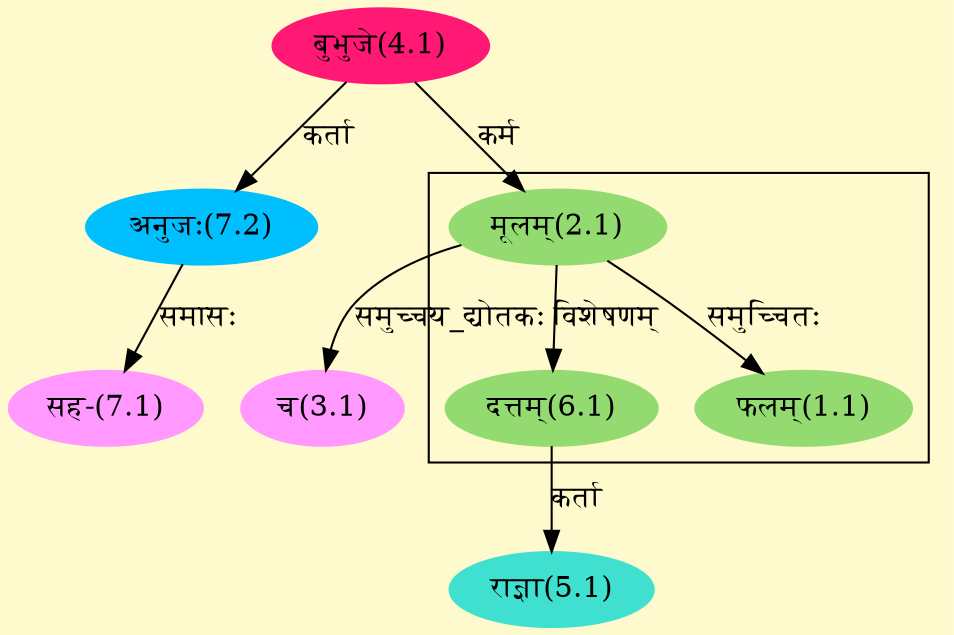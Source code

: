 digraph G{
rankdir=BT;
 compound=true;
 bgcolor="lemonchiffon1";

subgraph cluster_1{
Node1_1 [style=filled, color="#93DB70" label = "फलम्(1.1)"]
Node2_1 [style=filled, color="#93DB70" label = "मूलम्(2.1)"]
Node6_1 [style=filled, color="#93DB70" label = "दत्तम्(6.1)"]

}
Node2_1 [style=filled, color="#93DB70" label = "मूलम्(2.1)"]
Node4_1 [style=filled, color="#FF1975" label = "बुभुजे(4.1)"]
Node3_1 [style=filled, color="#FF99FF" label = "च(3.1)"]
Node7_2 [style=filled, color="#00BFFF" label = "अनुजः(7.2)"]
Node [style=filled, color="" label = "()"]
Node5_1 [style=filled, color="#40E0D0" label = "राज्ञा(5.1)"]
Node6_1 [style=filled, color="#93DB70" label = "दत्तम्(6.1)"]
Node7_1 [style=filled, color="#FF99FF" label = "सह-(7.1)"]
/* Start of Relations section */

Node1_1 -> Node2_1 [  label="समुच्चितः"  dir="back" ]
Node2_1 -> Node4_1 [  label="कर्म"  dir="back" ]
Node3_1 -> Node2_1 [  label="समुच्चय_द्योतकः"  dir="back" ]
Node5_1 -> Node6_1 [  label="कर्ता"  dir="back" ]
Node6_1 -> Node2_1 [  label="विशेषणम्"  dir="back" ]
Node7_1 -> Node7_2 [  label="समासः"  dir="back" ]
Node7_2 -> Node4_1 [  label="कर्ता"  dir="back" ]
}
